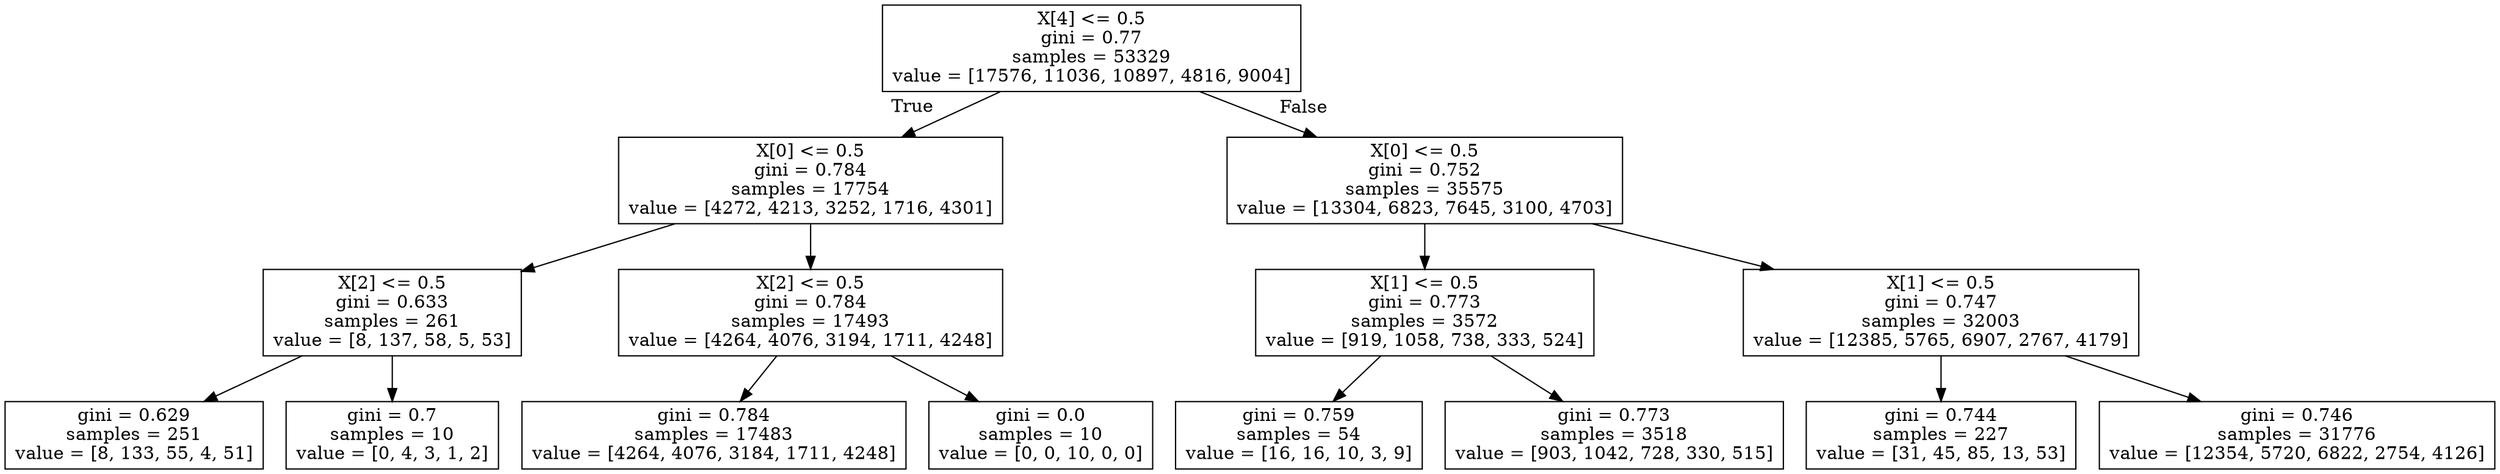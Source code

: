 digraph Tree {
node [shape=box] ;
0 [label="X[4] <= 0.5\ngini = 0.77\nsamples = 53329\nvalue = [17576, 11036, 10897, 4816, 9004]"] ;
1 [label="X[0] <= 0.5\ngini = 0.784\nsamples = 17754\nvalue = [4272, 4213, 3252, 1716, 4301]"] ;
0 -> 1 [labeldistance=2.5, labelangle=45, headlabel="True"] ;
2 [label="X[2] <= 0.5\ngini = 0.633\nsamples = 261\nvalue = [8, 137, 58, 5, 53]"] ;
1 -> 2 ;
3 [label="gini = 0.629\nsamples = 251\nvalue = [8, 133, 55, 4, 51]"] ;
2 -> 3 ;
4 [label="gini = 0.7\nsamples = 10\nvalue = [0, 4, 3, 1, 2]"] ;
2 -> 4 ;
5 [label="X[2] <= 0.5\ngini = 0.784\nsamples = 17493\nvalue = [4264, 4076, 3194, 1711, 4248]"] ;
1 -> 5 ;
6 [label="gini = 0.784\nsamples = 17483\nvalue = [4264, 4076, 3184, 1711, 4248]"] ;
5 -> 6 ;
7 [label="gini = 0.0\nsamples = 10\nvalue = [0, 0, 10, 0, 0]"] ;
5 -> 7 ;
8 [label="X[0] <= 0.5\ngini = 0.752\nsamples = 35575\nvalue = [13304, 6823, 7645, 3100, 4703]"] ;
0 -> 8 [labeldistance=2.5, labelangle=-45, headlabel="False"] ;
9 [label="X[1] <= 0.5\ngini = 0.773\nsamples = 3572\nvalue = [919, 1058, 738, 333, 524]"] ;
8 -> 9 ;
10 [label="gini = 0.759\nsamples = 54\nvalue = [16, 16, 10, 3, 9]"] ;
9 -> 10 ;
11 [label="gini = 0.773\nsamples = 3518\nvalue = [903, 1042, 728, 330, 515]"] ;
9 -> 11 ;
12 [label="X[1] <= 0.5\ngini = 0.747\nsamples = 32003\nvalue = [12385, 5765, 6907, 2767, 4179]"] ;
8 -> 12 ;
13 [label="gini = 0.744\nsamples = 227\nvalue = [31, 45, 85, 13, 53]"] ;
12 -> 13 ;
14 [label="gini = 0.746\nsamples = 31776\nvalue = [12354, 5720, 6822, 2754, 4126]"] ;
12 -> 14 ;
}